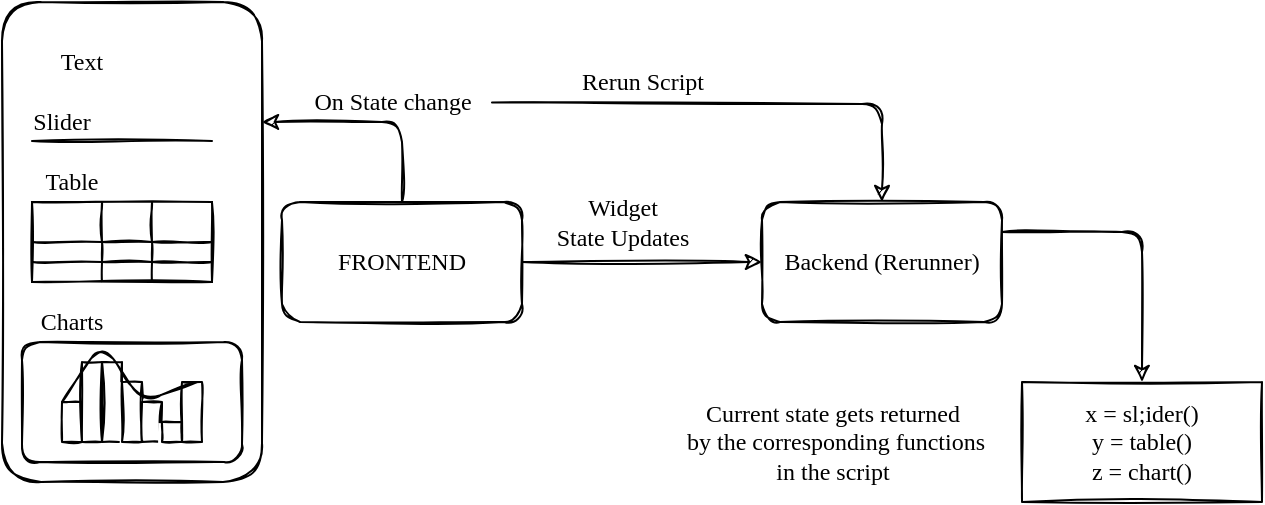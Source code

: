 <mxfile version="13.6.2" type="device"><diagram id="7t0ySEMMANgYkIEslB0s" name="Page-1"><mxGraphModel dx="782" dy="497" grid="1" gridSize="10" guides="1" tooltips="1" connect="1" arrows="1" fold="1" page="1" pageScale="1" pageWidth="850" pageHeight="1100" math="0" shadow="0" extFonts="Indie Flower^https://fonts.googleapis.com/css?family=Indie+Flower"><root><mxCell id="0"/><mxCell id="1" parent="0"/><mxCell id="DGorqJQ4xtBM8Owt9LNM-55" value="" style="group" vertex="1" connectable="0" parent="1"><mxGeometry x="190" y="50" width="630" height="250" as="geometry"/></mxCell><mxCell id="DGorqJQ4xtBM8Owt9LNM-1" value="FRONTEND" style="rounded=1;whiteSpace=wrap;html=1;sketch=1;fontFamily=Indie Flower;FType=g;" vertex="1" parent="DGorqJQ4xtBM8Owt9LNM-55"><mxGeometry x="140" y="100" width="120" height="60" as="geometry"/></mxCell><mxCell id="DGorqJQ4xtBM8Owt9LNM-2" value="" style="endArrow=classic;html=1;exitX=1;exitY=0.5;exitDx=0;exitDy=0;entryX=0;entryY=0.5;entryDx=0;entryDy=0;sketch=1;" edge="1" parent="DGorqJQ4xtBM8Owt9LNM-55" source="DGorqJQ4xtBM8Owt9LNM-1" target="DGorqJQ4xtBM8Owt9LNM-3"><mxGeometry width="50" height="50" relative="1" as="geometry"><mxPoint x="360" y="270" as="sourcePoint"/><mxPoint x="410" y="110" as="targetPoint"/></mxGeometry></mxCell><mxCell id="DGorqJQ4xtBM8Owt9LNM-3" value="&lt;font face=&quot;Indie Flower&quot;&gt;Backend (Rerunner)&lt;/font&gt;" style="rounded=1;whiteSpace=wrap;html=1;sketch=1;" vertex="1" parent="DGorqJQ4xtBM8Owt9LNM-55"><mxGeometry x="380" y="100" width="120" height="60" as="geometry"/></mxCell><mxCell id="DGorqJQ4xtBM8Owt9LNM-4" value="&lt;font face=&quot;Indie Flower&quot;&gt;Widget &lt;br&gt;State Updates&lt;/font&gt;" style="text;html=1;align=center;verticalAlign=middle;resizable=0;points=[];autosize=1;" vertex="1" parent="DGorqJQ4xtBM8Owt9LNM-55"><mxGeometry x="265" y="90" width="90" height="40" as="geometry"/></mxCell><mxCell id="DGorqJQ4xtBM8Owt9LNM-44" value="" style="group" vertex="1" connectable="0" parent="DGorqJQ4xtBM8Owt9LNM-55"><mxGeometry width="130" height="240" as="geometry"/></mxCell><mxCell id="DGorqJQ4xtBM8Owt9LNM-5" value="" style="rounded=1;whiteSpace=wrap;html=1;sketch=1;" vertex="1" parent="DGorqJQ4xtBM8Owt9LNM-44"><mxGeometry width="130" height="240" as="geometry"/></mxCell><mxCell id="DGorqJQ4xtBM8Owt9LNM-7" value="Text" style="text;html=1;strokeColor=none;fillColor=none;align=center;verticalAlign=middle;whiteSpace=wrap;rounded=0;sketch=1;labelBackgroundColor=none;fontFamily=Indie Flower;" vertex="1" parent="DGorqJQ4xtBM8Owt9LNM-44"><mxGeometry x="20" y="20" width="40" height="20" as="geometry"/></mxCell><mxCell id="DGorqJQ4xtBM8Owt9LNM-9" value="" style="endArrow=none;html=1;fontFamily=Indie Flower;sketch=1;" edge="1" parent="DGorqJQ4xtBM8Owt9LNM-44"><mxGeometry width="50" height="50" relative="1" as="geometry"><mxPoint x="15" y="69.5" as="sourcePoint"/><mxPoint x="105" y="69.5" as="targetPoint"/></mxGeometry></mxCell><mxCell id="DGorqJQ4xtBM8Owt9LNM-10" value="Slider" style="text;html=1;strokeColor=none;fillColor=none;align=center;verticalAlign=middle;whiteSpace=wrap;rounded=0;sketch=1;labelBackgroundColor=none;fontFamily=Indie Flower;" vertex="1" parent="DGorqJQ4xtBM8Owt9LNM-44"><mxGeometry x="10" y="50" width="40" height="20" as="geometry"/></mxCell><mxCell id="DGorqJQ4xtBM8Owt9LNM-26" value="Table" style="text;html=1;strokeColor=none;fillColor=none;align=center;verticalAlign=middle;whiteSpace=wrap;rounded=0;sketch=1;labelBackgroundColor=none;fontFamily=Indie Flower;" vertex="1" parent="DGorqJQ4xtBM8Owt9LNM-44"><mxGeometry x="15" y="80" width="40" height="20" as="geometry"/></mxCell><mxCell id="DGorqJQ4xtBM8Owt9LNM-13" value="" style="shape=table;html=1;whiteSpace=wrap;startSize=0;container=1;collapsible=0;childLayout=tableLayout;labelBackgroundColor=none;sketch=1;fontFamily=Indie Flower;" vertex="1" parent="DGorqJQ4xtBM8Owt9LNM-44"><mxGeometry x="15" y="100" width="90" height="40" as="geometry"/></mxCell><mxCell id="DGorqJQ4xtBM8Owt9LNM-14" value="" style="shape=partialRectangle;html=1;whiteSpace=wrap;collapsible=0;dropTarget=0;pointerEvents=0;fillColor=none;top=0;left=0;bottom=0;right=0;points=[[0,0.5],[1,0.5]];portConstraint=eastwest;" vertex="1" parent="DGorqJQ4xtBM8Owt9LNM-13"><mxGeometry width="90" height="20" as="geometry"/></mxCell><mxCell id="DGorqJQ4xtBM8Owt9LNM-15" value="" style="shape=partialRectangle;html=1;whiteSpace=wrap;connectable=0;fillColor=none;top=0;left=0;bottom=0;right=0;overflow=hidden;" vertex="1" parent="DGorqJQ4xtBM8Owt9LNM-14"><mxGeometry width="35" height="20" as="geometry"/></mxCell><mxCell id="DGorqJQ4xtBM8Owt9LNM-16" value="" style="shape=partialRectangle;html=1;whiteSpace=wrap;connectable=0;fillColor=none;top=0;left=0;bottom=0;right=0;overflow=hidden;" vertex="1" parent="DGorqJQ4xtBM8Owt9LNM-14"><mxGeometry x="35" width="25" height="20" as="geometry"/></mxCell><mxCell id="DGorqJQ4xtBM8Owt9LNM-17" value="" style="shape=partialRectangle;html=1;whiteSpace=wrap;connectable=0;fillColor=none;top=0;left=0;bottom=0;right=0;overflow=hidden;" vertex="1" parent="DGorqJQ4xtBM8Owt9LNM-14"><mxGeometry x="60" width="30" height="20" as="geometry"/></mxCell><mxCell id="DGorqJQ4xtBM8Owt9LNM-18" value="" style="shape=partialRectangle;html=1;whiteSpace=wrap;collapsible=0;dropTarget=0;pointerEvents=0;fillColor=none;top=0;left=0;bottom=0;right=0;points=[[0,0.5],[1,0.5]];portConstraint=eastwest;" vertex="1" parent="DGorqJQ4xtBM8Owt9LNM-13"><mxGeometry y="20" width="90" height="10" as="geometry"/></mxCell><mxCell id="DGorqJQ4xtBM8Owt9LNM-19" value="" style="shape=partialRectangle;html=1;whiteSpace=wrap;connectable=0;fillColor=none;top=0;left=0;bottom=0;right=0;overflow=hidden;" vertex="1" parent="DGorqJQ4xtBM8Owt9LNM-18"><mxGeometry width="35" height="10" as="geometry"/></mxCell><mxCell id="DGorqJQ4xtBM8Owt9LNM-20" value="" style="shape=partialRectangle;html=1;whiteSpace=wrap;connectable=0;fillColor=none;top=0;left=0;bottom=0;right=0;overflow=hidden;" vertex="1" parent="DGorqJQ4xtBM8Owt9LNM-18"><mxGeometry x="35" width="25" height="10" as="geometry"/></mxCell><mxCell id="DGorqJQ4xtBM8Owt9LNM-21" value="" style="shape=partialRectangle;html=1;whiteSpace=wrap;connectable=0;fillColor=none;top=0;left=0;bottom=0;right=0;overflow=hidden;" vertex="1" parent="DGorqJQ4xtBM8Owt9LNM-18"><mxGeometry x="60" width="30" height="10" as="geometry"/></mxCell><mxCell id="DGorqJQ4xtBM8Owt9LNM-22" value="" style="shape=partialRectangle;html=1;whiteSpace=wrap;collapsible=0;dropTarget=0;pointerEvents=0;fillColor=none;top=0;left=0;bottom=0;right=0;points=[[0,0.5],[1,0.5]];portConstraint=eastwest;" vertex="1" parent="DGorqJQ4xtBM8Owt9LNM-13"><mxGeometry y="30" width="90" height="10" as="geometry"/></mxCell><mxCell id="DGorqJQ4xtBM8Owt9LNM-23" value="" style="shape=partialRectangle;html=1;whiteSpace=wrap;connectable=0;fillColor=none;top=0;left=0;bottom=0;right=0;overflow=hidden;" vertex="1" parent="DGorqJQ4xtBM8Owt9LNM-22"><mxGeometry width="35" height="10" as="geometry"/></mxCell><mxCell id="DGorqJQ4xtBM8Owt9LNM-24" value="" style="shape=partialRectangle;html=1;whiteSpace=wrap;connectable=0;fillColor=none;top=0;left=0;bottom=0;right=0;overflow=hidden;" vertex="1" parent="DGorqJQ4xtBM8Owt9LNM-22"><mxGeometry x="35" width="25" height="10" as="geometry"/></mxCell><mxCell id="DGorqJQ4xtBM8Owt9LNM-25" value="" style="shape=partialRectangle;html=1;whiteSpace=wrap;connectable=0;fillColor=none;top=0;left=0;bottom=0;right=0;overflow=hidden;" vertex="1" parent="DGorqJQ4xtBM8Owt9LNM-22"><mxGeometry x="60" width="30" height="10" as="geometry"/></mxCell><mxCell id="DGorqJQ4xtBM8Owt9LNM-35" value="Charts" style="text;html=1;strokeColor=none;fillColor=none;align=center;verticalAlign=middle;whiteSpace=wrap;rounded=0;sketch=1;labelBackgroundColor=none;fontFamily=Indie Flower;" vertex="1" parent="DGorqJQ4xtBM8Owt9LNM-44"><mxGeometry x="15" y="150" width="40" height="20" as="geometry"/></mxCell><mxCell id="DGorqJQ4xtBM8Owt9LNM-43" value="" style="group" vertex="1" connectable="0" parent="DGorqJQ4xtBM8Owt9LNM-44"><mxGeometry x="10" y="170" width="110" height="60" as="geometry"/></mxCell><mxCell id="DGorqJQ4xtBM8Owt9LNM-11" value="" style="rounded=1;whiteSpace=wrap;html=1;labelBackgroundColor=none;sketch=1;fontFamily=Indie Flower;" vertex="1" parent="DGorqJQ4xtBM8Owt9LNM-43"><mxGeometry width="110" height="60" as="geometry"/></mxCell><mxCell id="DGorqJQ4xtBM8Owt9LNM-27" value="" style="rounded=0;whiteSpace=wrap;html=1;labelBackgroundColor=none;sketch=1;fontFamily=Indie Flower;" vertex="1" parent="DGorqJQ4xtBM8Owt9LNM-43"><mxGeometry x="20" y="30" width="10" height="20" as="geometry"/></mxCell><mxCell id="DGorqJQ4xtBM8Owt9LNM-28" value="" style="rounded=0;whiteSpace=wrap;html=1;labelBackgroundColor=none;sketch=1;fontFamily=Indie Flower;" vertex="1" parent="DGorqJQ4xtBM8Owt9LNM-43"><mxGeometry x="30" y="10" width="10" height="40" as="geometry"/></mxCell><mxCell id="DGorqJQ4xtBM8Owt9LNM-29" value="" style="rounded=0;whiteSpace=wrap;html=1;labelBackgroundColor=none;sketch=1;fontFamily=Indie Flower;" vertex="1" parent="DGorqJQ4xtBM8Owt9LNM-43"><mxGeometry x="40" y="10" width="10" height="40" as="geometry"/></mxCell><mxCell id="DGorqJQ4xtBM8Owt9LNM-30" value="" style="rounded=0;whiteSpace=wrap;html=1;labelBackgroundColor=none;sketch=1;fontFamily=Indie Flower;" vertex="1" parent="DGorqJQ4xtBM8Owt9LNM-43"><mxGeometry x="50" y="20" width="10" height="30" as="geometry"/></mxCell><mxCell id="DGorqJQ4xtBM8Owt9LNM-31" value="" style="rounded=0;whiteSpace=wrap;html=1;labelBackgroundColor=none;sketch=1;fontFamily=Indie Flower;" vertex="1" parent="DGorqJQ4xtBM8Owt9LNM-43"><mxGeometry x="60" y="30" width="10" height="20" as="geometry"/></mxCell><mxCell id="DGorqJQ4xtBM8Owt9LNM-32" value="" style="rounded=0;whiteSpace=wrap;html=1;labelBackgroundColor=none;sketch=1;fontFamily=Indie Flower;" vertex="1" parent="DGorqJQ4xtBM8Owt9LNM-43"><mxGeometry x="70" y="40" width="10" height="10" as="geometry"/></mxCell><mxCell id="DGorqJQ4xtBM8Owt9LNM-33" value="" style="rounded=0;whiteSpace=wrap;html=1;labelBackgroundColor=none;sketch=1;fontFamily=Indie Flower;" vertex="1" parent="DGorqJQ4xtBM8Owt9LNM-43"><mxGeometry x="80" y="20" width="10" height="30" as="geometry"/></mxCell><mxCell id="DGorqJQ4xtBM8Owt9LNM-34" value="" style="endArrow=none;html=1;fontFamily=Indie Flower;exitX=0;exitY=0;exitDx=0;exitDy=0;entryX=0.75;entryY=0;entryDx=0;entryDy=0;sketch=1;" edge="1" parent="DGorqJQ4xtBM8Owt9LNM-43" source="DGorqJQ4xtBM8Owt9LNM-27" target="DGorqJQ4xtBM8Owt9LNM-33"><mxGeometry width="50" height="50" relative="1" as="geometry"><mxPoint x="180" y="-40" as="sourcePoint"/><mxPoint x="230" y="-90" as="targetPoint"/><Array as="points"><mxPoint x="40"/><mxPoint x="60" y="30"/></Array></mxGeometry></mxCell><mxCell id="DGorqJQ4xtBM8Owt9LNM-47" value="" style="endArrow=classic;html=1;entryX=1;entryY=0.25;entryDx=0;entryDy=0;sketch=1;" edge="1" parent="DGorqJQ4xtBM8Owt9LNM-55" target="DGorqJQ4xtBM8Owt9LNM-5"><mxGeometry width="50" height="50" relative="1" as="geometry"><mxPoint x="200" y="100" as="sourcePoint"/><mxPoint x="390" y="140" as="targetPoint"/><Array as="points"><mxPoint x="200" y="60"/></Array></mxGeometry></mxCell><mxCell id="DGorqJQ4xtBM8Owt9LNM-48" value="On State change" style="text;html=1;align=center;verticalAlign=middle;resizable=0;points=[];autosize=1;fontFamily=Indie Flower;" vertex="1" parent="DGorqJQ4xtBM8Owt9LNM-55"><mxGeometry x="145" y="40" width="100" height="20" as="geometry"/></mxCell><mxCell id="DGorqJQ4xtBM8Owt9LNM-49" value="" style="endArrow=classic;html=1;entryX=0.5;entryY=0;entryDx=0;entryDy=0;sketch=1;" edge="1" parent="DGorqJQ4xtBM8Owt9LNM-55" source="DGorqJQ4xtBM8Owt9LNM-48" target="DGorqJQ4xtBM8Owt9LNM-3"><mxGeometry width="50" height="50" relative="1" as="geometry"><mxPoint x="210" y="110" as="sourcePoint"/><mxPoint x="140" y="70" as="targetPoint"/><Array as="points"><mxPoint x="440" y="51"/></Array></mxGeometry></mxCell><mxCell id="DGorqJQ4xtBM8Owt9LNM-50" value="Rerun Script" style="text;html=1;align=center;verticalAlign=middle;resizable=0;points=[];autosize=1;fontFamily=Indie Flower;" vertex="1" parent="DGorqJQ4xtBM8Owt9LNM-55"><mxGeometry x="280" y="30" width="80" height="20" as="geometry"/></mxCell><mxCell id="DGorqJQ4xtBM8Owt9LNM-51" value="x = sl;ider()&lt;br&gt;y = table()&lt;br&gt;z = chart()" style="rounded=0;whiteSpace=wrap;html=1;labelBackgroundColor=none;sketch=1;fontFamily=Indie Flower;" vertex="1" parent="DGorqJQ4xtBM8Owt9LNM-55"><mxGeometry x="510" y="190" width="120" height="60" as="geometry"/></mxCell><mxCell id="DGorqJQ4xtBM8Owt9LNM-52" value="" style="endArrow=classic;html=1;entryX=0.5;entryY=0;entryDx=0;entryDy=0;sketch=1;exitX=1;exitY=0.25;exitDx=0;exitDy=0;" edge="1" parent="DGorqJQ4xtBM8Owt9LNM-55" source="DGorqJQ4xtBM8Owt9LNM-3" target="DGorqJQ4xtBM8Owt9LNM-51"><mxGeometry width="50" height="50" relative="1" as="geometry"><mxPoint x="255" y="60.204" as="sourcePoint"/><mxPoint x="450" y="110" as="targetPoint"/><Array as="points"><mxPoint x="570" y="115"/></Array></mxGeometry></mxCell><mxCell id="DGorqJQ4xtBM8Owt9LNM-54" value="Current state gets returned&lt;br&gt;&amp;nbsp;by the corresponding functions&lt;br&gt;in the script" style="text;html=1;align=center;verticalAlign=middle;resizable=0;points=[];autosize=1;fontFamily=Indie Flower;" vertex="1" parent="DGorqJQ4xtBM8Owt9LNM-55"><mxGeometry x="330" y="195" width="170" height="50" as="geometry"/></mxCell></root></mxGraphModel></diagram></mxfile>